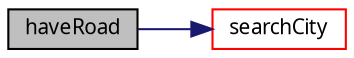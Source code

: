 digraph "haveRoad"
{
  edge [fontname="Verdana",fontsize="10",labelfontname="Verdana",labelfontsize="10"];
  node [fontname="Verdana",fontsize="10",shape=record];
  rankdir="LR";
  Node1 [label="haveRoad",height=0.2,width=0.4,color="black", fillcolor="grey75", style="filled", fontcolor="black"];
  Node1 -> Node2 [color="midnightblue",fontsize="10",style="solid",fontname="Verdana"];
  Node2 [label="searchCity",height=0.2,width=0.4,color="red", fillcolor="white", style="filled",URL="$map_8h.html#a5bd318fc5c429fd07e0c2a047ce8ff11",tooltip="Search and return index of a city in arr. "];
}
